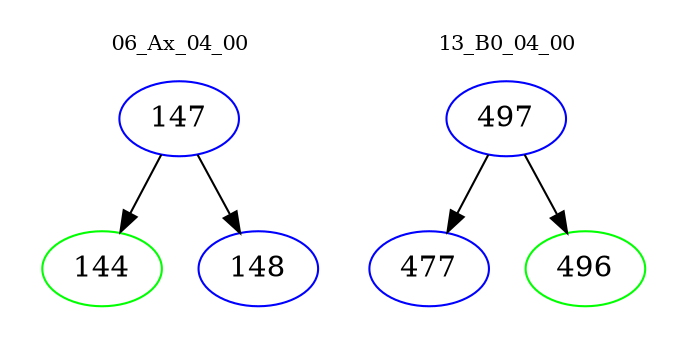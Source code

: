digraph{
subgraph cluster_0 {
color = white
label = "06_Ax_04_00";
fontsize=10;
T0_147 [label="147", color="blue"]
T0_147 -> T0_144 [color="black"]
T0_144 [label="144", color="green"]
T0_147 -> T0_148 [color="black"]
T0_148 [label="148", color="blue"]
}
subgraph cluster_1 {
color = white
label = "13_B0_04_00";
fontsize=10;
T1_497 [label="497", color="blue"]
T1_497 -> T1_477 [color="black"]
T1_477 [label="477", color="blue"]
T1_497 -> T1_496 [color="black"]
T1_496 [label="496", color="green"]
}
}

